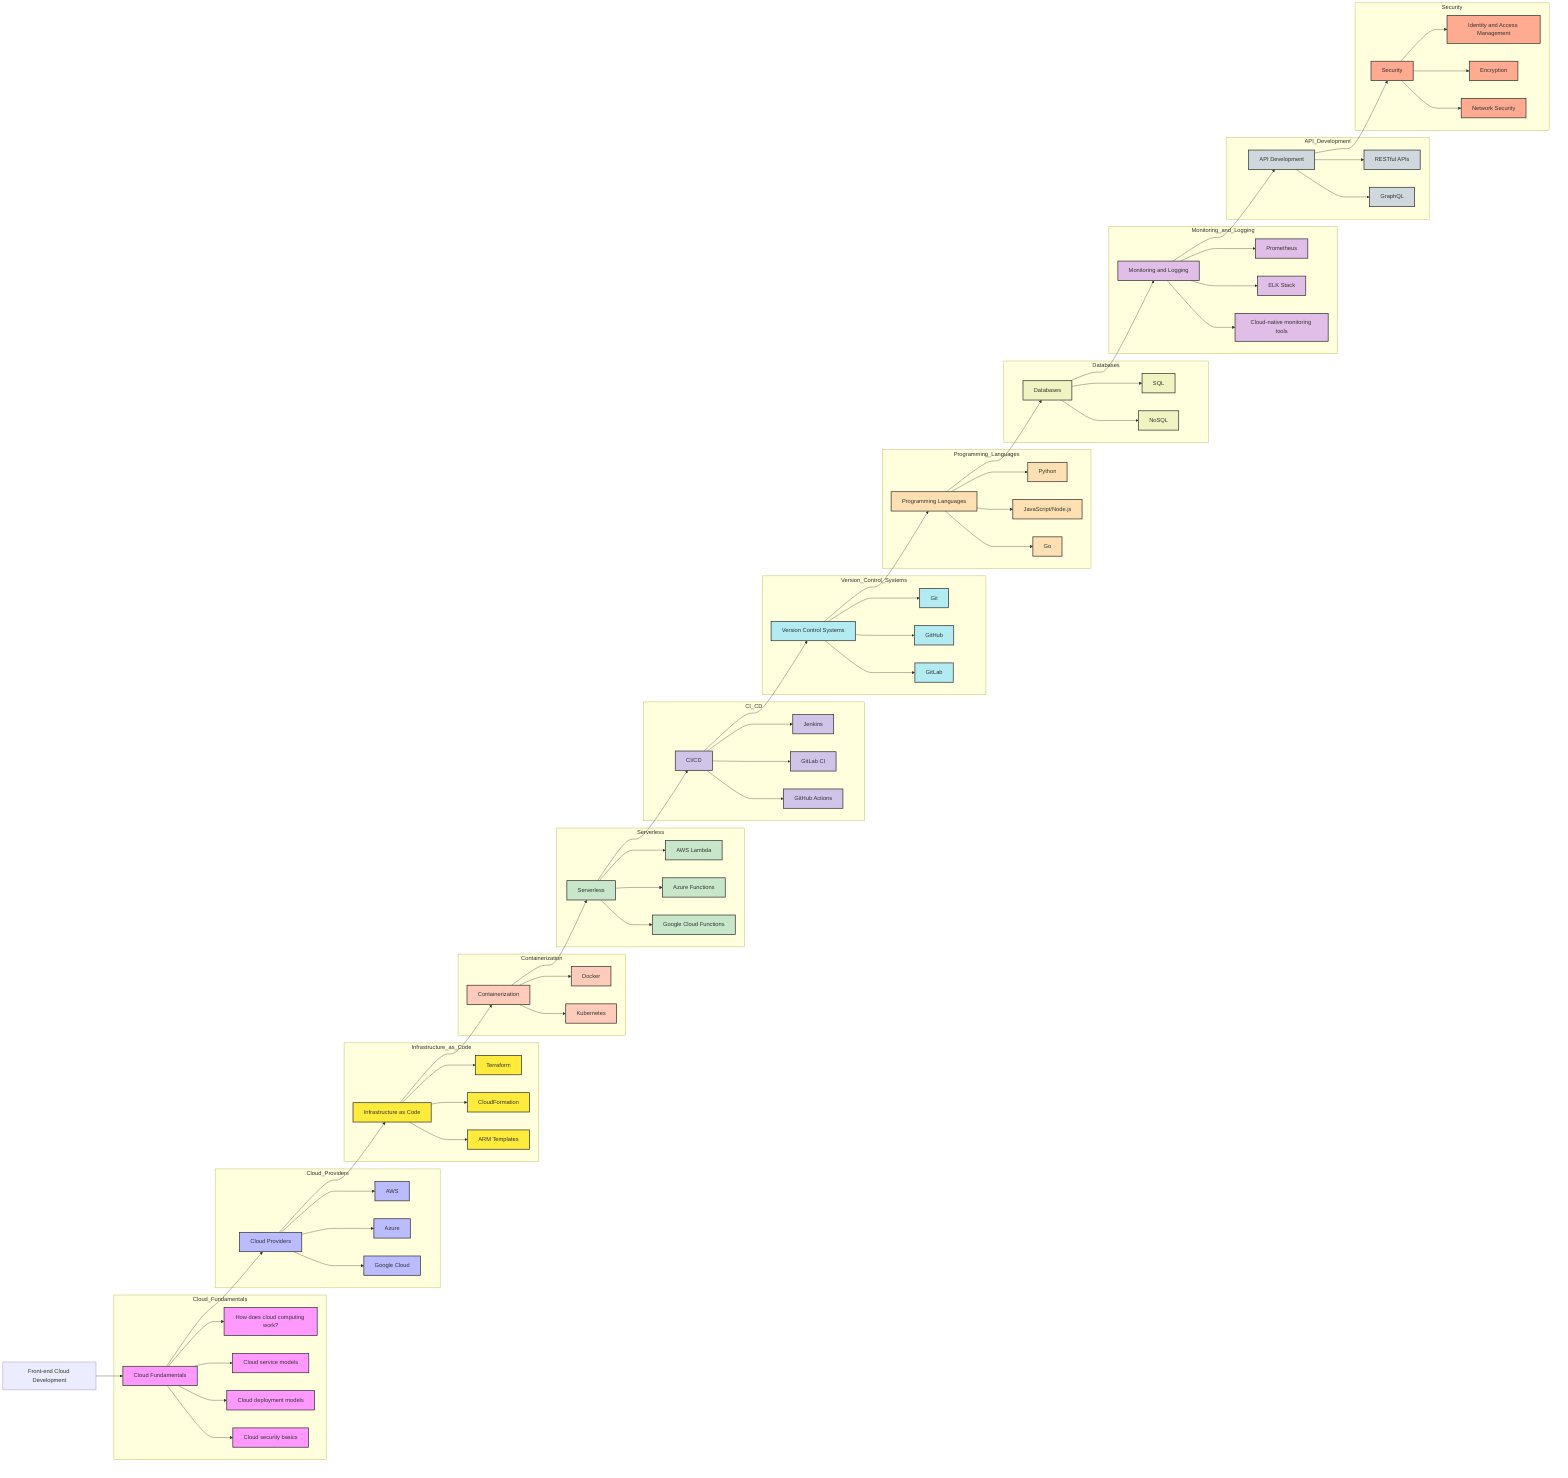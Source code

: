 flowchart LR
    %% Define styles for nodes
    classDef cloud fill:#f9f,stroke:#333,stroke-width:2px;
    classDef provider fill:#bbf,stroke:#333,stroke-width:2px;
    classDef infrastructure fill:#ffeb3b,stroke:#333,stroke-width:2px;
    classDef container fill:#ffccbc,stroke:#333,stroke-width:2px;
    classDef serverless fill:#c8e6c9,stroke:#333,stroke-width:2px;
    classDef ci_cd fill:#d1c4e9,stroke:#333,stroke-width:2px;
    classDef version_control fill:#b2ebf2,stroke:#333,stroke-width:2px;
    classDef programming fill:#ffe0b2,stroke:#333,stroke-width:2px;
    classDef database fill:#f0f4c3,stroke:#333,stroke-width:2px;
    classDef monitoring fill:#e1bee7,stroke:#333,stroke-width:2px;
    classDef api fill:#cfd8dc,stroke:#333,stroke-width:2px;
    classDef security fill:#ffab91,stroke:#333,stroke-width:2px;

    A[Front-end Cloud Development] --> B[Cloud Fundamentals]

    subgraph Cloud_Fundamentals
        B1[How does cloud computing work?]
        B2[Cloud service models]
        B3[Cloud deployment models]
        B4[Cloud security basics]
        B --> B1
        B --> B2
        B --> B3
        B --> B4
    end

    B --> C[Cloud Providers]

    subgraph Cloud_Providers
        C1[AWS]
        C2[Azure]
        C3[Google Cloud]
        C --> C1
        C --> C2
        C --> C3
    end

    C --> D[Infrastructure as Code]

    subgraph Infrastructure_as_Code
        D1[Terraform]
        D2[CloudFormation]
        D3[ARM Templates]
        D --> D1
        D --> D2
        D --> D3
    end

    D --> E[Containerization]

    subgraph Containerization
        E1[Docker]
        E2[Kubernetes]
        E --> E1
        E --> E2
    end

    E --> F[Serverless]

    subgraph Serverless
        F1[AWS Lambda]
        F2[Azure Functions]
        F3[Google Cloud Functions]
        F --> F1
        F --> F2
        F --> F3
    end

    F --> G[CI/CD]

    subgraph CI_CD
        G1[Jenkins]
        G2[GitLab CI]
        G3[GitHub Actions]
        G --> G1
        G --> G2
        G --> G3
    end

    G --> H[Version Control Systems]

    subgraph Version_Control_Systems
        H1[Git]
        H2[GitHub]
        H3[GitLab]
        H --> H1
        H --> H2
        H --> H3
    end

    H --> I[Programming Languages]

    subgraph Programming_Languages
        I1[Python]
        I2[JavaScript/Node.js]
        I3[Go]
        I --> I1
        I --> I2
        I --> I3
    end

    I --> J[Databases]

    subgraph Databases
        J1[SQL]
        J2[NoSQL]
        J --> J1
        J --> J2
    end

    J --> K[Monitoring and Logging]

    subgraph Monitoring_and_Logging
        K1[Prometheus]
        K2[ELK Stack]
        K3[Cloud-native monitoring tools]
        K --> K1
        K --> K2
        K --> K3
    end

    K --> L[API Development]

    subgraph API_Development
        L1[RESTful APIs]
        L2[GraphQL]
        L --> L1
        L --> L2
    end

    L --> M[Security]

    subgraph Security
        M1[Identity and Access Management]
        M2[Encryption]
        M3[Network Security]
        M --> M1
        M --> M2
        M --> M3
    end

    %% Adding links to nodes
    click B1 "https://en.wikipedia.org/wiki/Cloud_computing" _blank
    click B2 "https://en.wikipedia.org/wiki/Cloud_computing#Service_models" _blank
    click B3 "https://en.wikipedia.org/wiki/Cloud_computing#Deployment_models" _blank
    click B4 "https://en.wikipedia.org/wiki/Cloud_computing_security" _blank
    click C1 "https://en.wikipedia.org/wiki/Amazon_Web_Services" _blank
    click C2 "https://en.wikipedia.org/wiki/Microsoft_Azure" _blank
    click C3 "https://en.wikipedia.org/wiki/Google_Cloud_Platform" _blank
    click D1 "https://en.wikipedia.org/wiki/Terraform_(software)" _blank
    click D2 "https://en.wikipedia.org/wiki/AWS_CloudFormation" _blank
    click D3 "https://en.wikipedia.org/wiki/Azure_Resource_Manager" _blank
    click E1 "https://en.wikipedia.org/wiki/Docker_(software)" _blank
    click E2 "https://en.wikipedia.org/wiki/Kubernetes" _blank
    click F1 "https://en.wikipedia.org/wiki/AWS_Lambda" _blank
    click F2 "https://en.wikipedia.org/wiki/Azure_Functions" _blank
    click F3 "https://en.wikipedia.org/wiki/Google_Cloud_Functions" _blank
    click G1 "https://en.wikipedia.org/wiki/Jenkins_(software)" _blank
    click G2 "https://en.wikipedia.org/wiki/GitLab" _blank
    click G3 "https://en.wikipedia.org/wiki/GitHub_Actions" _blank
    click H1 "https://en.wikipedia.org/wiki/Git" _blank
    click H2 "https://en.wikipedia.org/wiki/GitHub" _blank
    click H3 "https://en.wikipedia.org/wiki/GitLab" _blank
    click I1 "https://en.wikipedia.org/wiki/Python_(programming_language)" _blank
    click I2 "https://en.wikipedia.org/wiki/JavaScript" _blank
    click I3 "https://en.wikipedia.org/wiki/Go_(programming_language)" _blank
    click J1 "https://en.wikipedia.org/wiki/SQL" _blank
    click J2 "https://en.wikipedia.org/wiki/NoSQL" _blank
    click K1 "https://en.wikipedia.org/wiki/Prometheus_(software)" _blank
    click K2 "https://en.wikipedia.org/wiki/ELK_Stack" _blank
    click K3 "https://en.wikipedia.org/wiki/Cloud_computing" _blank
    click L1 "https://en.wikipedia.org/wiki/Representational_state_transfer" _blank
    click L2 "https://en.wikipedia.org/wiki/GraphQL" _blank
    click M1 "https://en.wikipedia.org/wiki/Identity_management" _blank
    click M2 "https://en.wikipedia.org/wiki/Encryption" _blank
    click M3 "https://en.wikipedia.org/wiki/Network_security" _blank

    %% Apply styles to nodes
    class B,B1,B2,B3,B4 cloud;
    class C,C1,C2,C3 provider;
    class D,D1,D2,D3 infrastructure;
    class E,E1,E2 container;
    class F,F1,F2,F3 serverless;
    class G,G1,G2,G3 ci_cd;
    class H,H1,H2,H3 version_control;
    class I,I1,I2,I3 programming;
    class J,J1,J2 database;
    class K,K1,K2,K3 monitoring;
    class L,L1,L2 api;
    class M,M1,M2,M3 security;